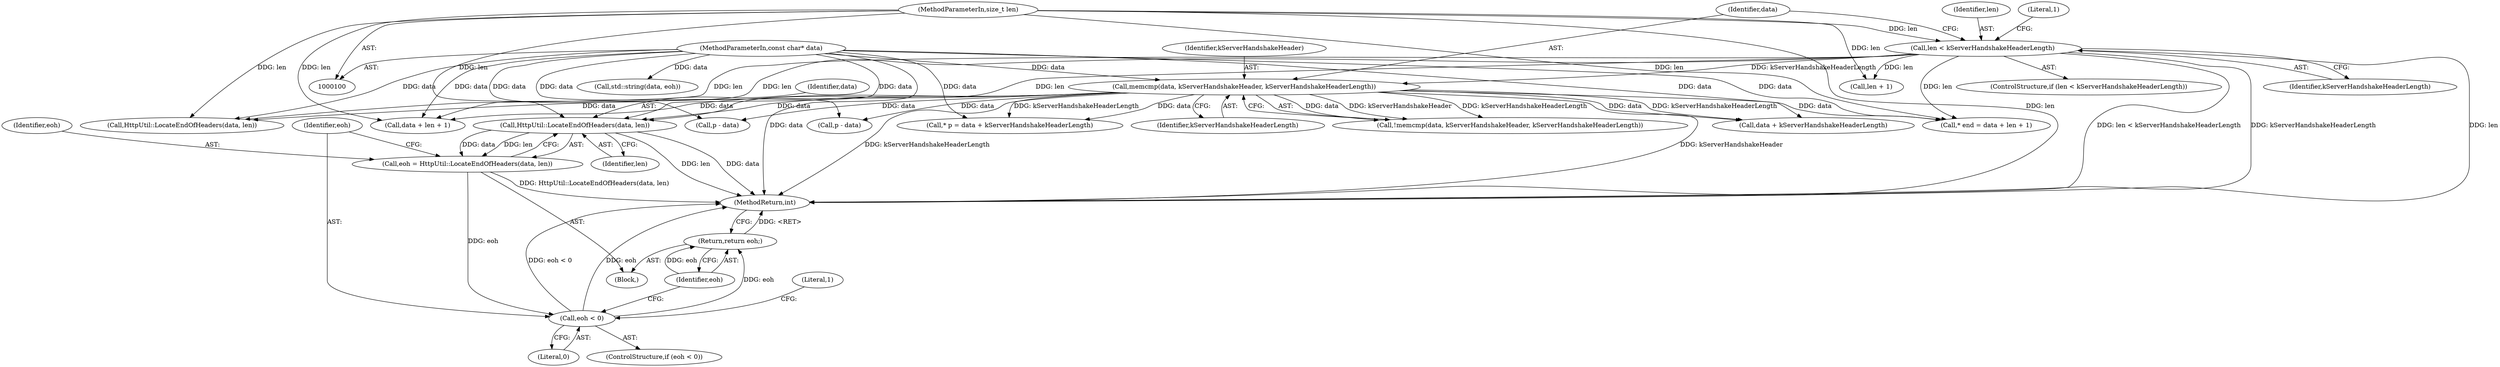 digraph "1_Chrome_511d0a0a31a54e0cc0f15cb1b977dc9f9b20f0d3_4@pointer" {
"1000130" [label="(Call,HttpUtil::LocateEndOfHeaders(data, len))"];
"1000117" [label="(Call,memcmp(data, kServerHandshakeHeader, kServerHandshakeHeaderLength))"];
"1000101" [label="(MethodParameterIn,const char* data)"];
"1000108" [label="(Call,len < kServerHandshakeHeaderLength)"];
"1000102" [label="(MethodParameterIn,size_t len)"];
"1000128" [label="(Call,eoh = HttpUtil::LocateEndOfHeaders(data, len))"];
"1000134" [label="(Call,eoh < 0)"];
"1000140" [label="(Return,return eoh;)"];
"1000131" [label="(Identifier,data)"];
"1000145" [label="(Call,data + kServerHandshakeHeaderLength)"];
"1000117" [label="(Call,memcmp(data, kServerHandshakeHeader, kServerHandshakeHeaderLength))"];
"1000151" [label="(Call,data + len + 1)"];
"1000237" [label="(Call,HttpUtil::LocateEndOfHeaders(data, len))"];
"1000141" [label="(Identifier,eoh)"];
"1000102" [label="(MethodParameterIn,size_t len)"];
"1000143" [label="(Call,* p = data + kServerHandshakeHeaderLength)"];
"1000118" [label="(Identifier,data)"];
"1000120" [label="(Identifier,kServerHandshakeHeaderLength)"];
"1000153" [label="(Call,len + 1)"];
"1000101" [label="(MethodParameterIn,const char* data)"];
"1000140" [label="(Return,return eoh;)"];
"1000130" [label="(Call,HttpUtil::LocateEndOfHeaders(data, len))"];
"1000136" [label="(Literal,0)"];
"1000132" [label="(Identifier,len)"];
"1000134" [label="(Call,eoh < 0)"];
"1000128" [label="(Call,eoh = HttpUtil::LocateEndOfHeaders(data, len))"];
"1000259" [label="(Call,std::string(data, eoh))"];
"1000126" [label="(Block,)"];
"1000135" [label="(Identifier,eoh)"];
"1000110" [label="(Identifier,kServerHandshakeHeaderLength)"];
"1000114" [label="(Literal,1)"];
"1000109" [label="(Identifier,len)"];
"1000192" [label="(Call,p - data)"];
"1000139" [label="(Literal,1)"];
"1000133" [label="(ControlStructure,if (eoh < 0))"];
"1000228" [label="(Call,p - data)"];
"1000149" [label="(Call,* end = data + len + 1)"];
"1000119" [label="(Identifier,kServerHandshakeHeader)"];
"1000116" [label="(Call,!memcmp(data, kServerHandshakeHeader, kServerHandshakeHeaderLength))"];
"1000108" [label="(Call,len < kServerHandshakeHeaderLength)"];
"1000107" [label="(ControlStructure,if (len < kServerHandshakeHeaderLength))"];
"1000129" [label="(Identifier,eoh)"];
"1000288" [label="(MethodReturn,int)"];
"1000130" -> "1000128"  [label="AST: "];
"1000130" -> "1000132"  [label="CFG: "];
"1000131" -> "1000130"  [label="AST: "];
"1000132" -> "1000130"  [label="AST: "];
"1000128" -> "1000130"  [label="CFG: "];
"1000130" -> "1000288"  [label="DDG: len"];
"1000130" -> "1000288"  [label="DDG: data"];
"1000130" -> "1000128"  [label="DDG: data"];
"1000130" -> "1000128"  [label="DDG: len"];
"1000117" -> "1000130"  [label="DDG: data"];
"1000101" -> "1000130"  [label="DDG: data"];
"1000108" -> "1000130"  [label="DDG: len"];
"1000102" -> "1000130"  [label="DDG: len"];
"1000117" -> "1000116"  [label="AST: "];
"1000117" -> "1000120"  [label="CFG: "];
"1000118" -> "1000117"  [label="AST: "];
"1000119" -> "1000117"  [label="AST: "];
"1000120" -> "1000117"  [label="AST: "];
"1000116" -> "1000117"  [label="CFG: "];
"1000117" -> "1000288"  [label="DDG: kServerHandshakeHeaderLength"];
"1000117" -> "1000288"  [label="DDG: kServerHandshakeHeader"];
"1000117" -> "1000116"  [label="DDG: data"];
"1000117" -> "1000116"  [label="DDG: kServerHandshakeHeader"];
"1000117" -> "1000116"  [label="DDG: kServerHandshakeHeaderLength"];
"1000101" -> "1000117"  [label="DDG: data"];
"1000108" -> "1000117"  [label="DDG: kServerHandshakeHeaderLength"];
"1000117" -> "1000143"  [label="DDG: data"];
"1000117" -> "1000143"  [label="DDG: kServerHandshakeHeaderLength"];
"1000117" -> "1000145"  [label="DDG: data"];
"1000117" -> "1000145"  [label="DDG: kServerHandshakeHeaderLength"];
"1000117" -> "1000149"  [label="DDG: data"];
"1000117" -> "1000151"  [label="DDG: data"];
"1000117" -> "1000192"  [label="DDG: data"];
"1000117" -> "1000228"  [label="DDG: data"];
"1000117" -> "1000237"  [label="DDG: data"];
"1000101" -> "1000100"  [label="AST: "];
"1000101" -> "1000288"  [label="DDG: data"];
"1000101" -> "1000143"  [label="DDG: data"];
"1000101" -> "1000145"  [label="DDG: data"];
"1000101" -> "1000149"  [label="DDG: data"];
"1000101" -> "1000151"  [label="DDG: data"];
"1000101" -> "1000192"  [label="DDG: data"];
"1000101" -> "1000228"  [label="DDG: data"];
"1000101" -> "1000237"  [label="DDG: data"];
"1000101" -> "1000259"  [label="DDG: data"];
"1000108" -> "1000107"  [label="AST: "];
"1000108" -> "1000110"  [label="CFG: "];
"1000109" -> "1000108"  [label="AST: "];
"1000110" -> "1000108"  [label="AST: "];
"1000114" -> "1000108"  [label="CFG: "];
"1000118" -> "1000108"  [label="CFG: "];
"1000108" -> "1000288"  [label="DDG: len < kServerHandshakeHeaderLength"];
"1000108" -> "1000288"  [label="DDG: kServerHandshakeHeaderLength"];
"1000108" -> "1000288"  [label="DDG: len"];
"1000102" -> "1000108"  [label="DDG: len"];
"1000108" -> "1000149"  [label="DDG: len"];
"1000108" -> "1000151"  [label="DDG: len"];
"1000108" -> "1000153"  [label="DDG: len"];
"1000108" -> "1000237"  [label="DDG: len"];
"1000102" -> "1000100"  [label="AST: "];
"1000102" -> "1000288"  [label="DDG: len"];
"1000102" -> "1000149"  [label="DDG: len"];
"1000102" -> "1000151"  [label="DDG: len"];
"1000102" -> "1000153"  [label="DDG: len"];
"1000102" -> "1000237"  [label="DDG: len"];
"1000128" -> "1000126"  [label="AST: "];
"1000129" -> "1000128"  [label="AST: "];
"1000135" -> "1000128"  [label="CFG: "];
"1000128" -> "1000288"  [label="DDG: HttpUtil::LocateEndOfHeaders(data, len)"];
"1000128" -> "1000134"  [label="DDG: eoh"];
"1000134" -> "1000133"  [label="AST: "];
"1000134" -> "1000136"  [label="CFG: "];
"1000135" -> "1000134"  [label="AST: "];
"1000136" -> "1000134"  [label="AST: "];
"1000139" -> "1000134"  [label="CFG: "];
"1000141" -> "1000134"  [label="CFG: "];
"1000134" -> "1000288"  [label="DDG: eoh < 0"];
"1000134" -> "1000288"  [label="DDG: eoh"];
"1000134" -> "1000140"  [label="DDG: eoh"];
"1000140" -> "1000126"  [label="AST: "];
"1000140" -> "1000141"  [label="CFG: "];
"1000141" -> "1000140"  [label="AST: "];
"1000288" -> "1000140"  [label="CFG: "];
"1000140" -> "1000288"  [label="DDG: <RET>"];
"1000141" -> "1000140"  [label="DDG: eoh"];
}

